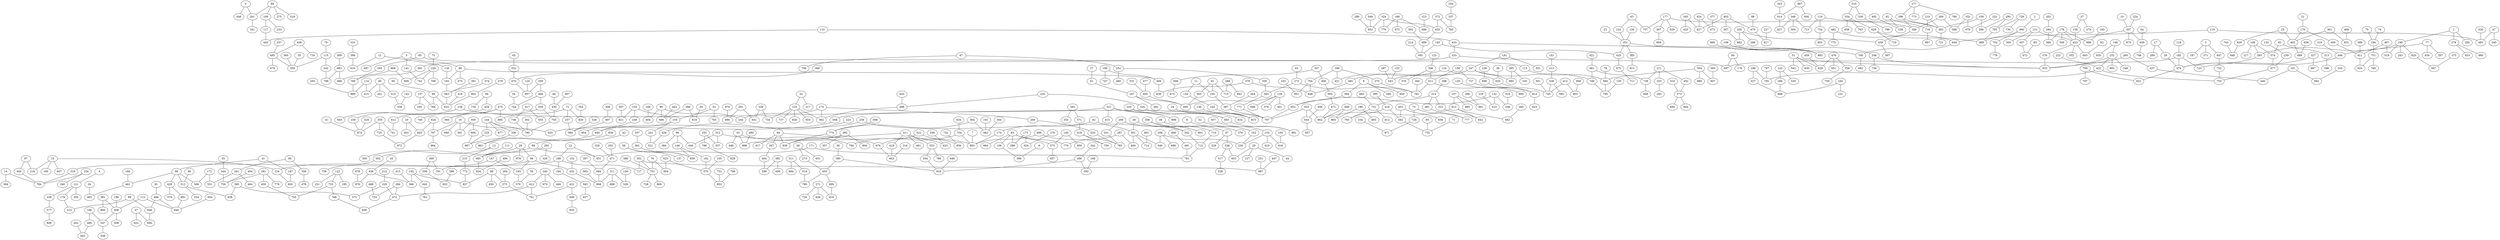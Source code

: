 graph g {0;1;2;3;4;5;6;7;8;9;10;11;12;13;14;15;16;17;18;19;20;21;22;23;24;25;26;27;28;29;30;31;32;33;34;35;36;37;38;39;40;41;42;43;44;45;46;47;48;49;50;51;52;53;54;55;56;57;58;59;60;61;62;63;64;65;66;67;68;69;70;71;72;73;74;75;76;77;78;79;80;81;82;83;84;85;86;87;88;89;90;91;92;93;94;95;96;97;98;99;100;101;102;103;104;105;106;107;108;109;110;111;112;113;114;115;116;117;118;119;120;121;122;123;124;125;126;127;128;129;130;131;132;133;134;135;136;137;138;139;140;141;142;143;144;145;146;147;148;149;150;151;152;153;154;155;156;157;158;159;160;161;162;163;164;165;166;167;168;169;170;171;172;173;174;175;176;177;178;179;180;181;182;183;184;185;186;187;188;189;190;191;192;193;194;195;196;197;198;199;200;201;202;203;204;205;206;207;208;209;210;211;212;213;214;215;216;217;218;219;220;221;222;223;224;225;226;227;228;229;230;231;232;233;234;235;236;237;238;239;240;241;242;243;244;245;246;247;248;249;250;251;252;253;254;255;256;257;258;259;260;261;262;263;264;265;266;267;268;269;270;271;272;273;274;275;276;277;278;279;280;281;282;283;284;285;286;287;288;289;290;291;292;293;294;295;296;297;298;299;300;301;302;303;304;305;306;307;308;309;310;311;312;313;314;315;316;317;318;319;320;321;322;323;324;325;326;327;328;329;330;331;332;333;334;335;336;337;338;339;340;341;342;343;344;345;346;347;348;349;350;351;352;353;354;355;356;357;358;359;360;361;362;363;364;365;366;367;368;369;370;371;372;373;374;375;376;377;378;379;380;381;382;383;384;385;386;387;388;389;390;391;392;393;394;395;396;397;398;399;400;401;402;403;404;405;406;407;408;409;410;411;412;413;414;415;416;417;418;419;420;421;422;423;424;425;426;427;428;429;430;431;432;433;434;435;436;437;438;439;440;441;442;443;444;445;446;447;448;449;450;451;452;453;454;455;456;457;458;459;460;461;462;463;464;465;466;467;468;469;470;471;472;473;474;475;476;477;478;479;480;481;482;483;484;485;486;487;488;489;490;491;492;493;494;495;496;497;498;499;500;501;502;503;504;505;506;507;508;509;510;511;512;513;514;515;516;517;518;519;520;521;522;523;524;525;526;527;528;529;530;531;532;533;534;535;536;537;538;539;540;541;542;543;544;545;546;547;548;549;550;551;552;553;554;555;556;557;558;559;560;561;562;563;564;565;566;567;568;569;570;571;572;573;574;575;576;577;578;579;580;581;582;583;584;585;586;587;588;589;590;591;592;593;594;595;596;597;598;599;600;601;602;603;604;605;606;607;608;609;610;611;612;613;614;615;616;617;618;619;620;621;622;623;624;625;626;627;628;629;630;631;632;633;634;635;636;637;638;639;640;641;642;643;644;645;646;647;648;649;650;651;652;653;654;655;656;657;658;659;660;661;662;663;664;665;666;667;668;669;670;671;672;673;674;675;676;677;678;679;680;681;682;683;684;685;686;687;688;689;690;691;692;693;694;695;696;697;698;699;700;701;702;703;704;705;706;707;708;709;710;711;712;713;714;715;716;717;718;719;720;721;722;723;724;725;726;727;728;729;730;731;732;733;734;735;736;737;738;739;740;741;742;743;744;745;746;747;748;749;750;751;752;753;754;755;756;757;758;759;760;761;762;763;764;765;766;767;768;769;770;771;772;773;774;775;776;777;778;779;780;781;782;783;784;785;786;787;788;789;790;791;792;793;794;795;796;797;798;799;800;801;802;803;804;805;806;807;808;809;810;811;812;813;814;815;816;817;818;819;820;821;822;823;824;825;826;827;828;829;830;831;832;833;834;835;836;837;838;839;840;841;842;843;844;845;846;847;848;849;850;851;852;853;854;855;856;857;858;859;860;861;862;863;864;865;866;867;868;869;870;871;872;873;874;875;876;877;878;879;880;881;882;883;884;885;886;887;888;889;890;891;892;893;894;895;896;897;898;899;0 -- 201;0 -- 448;1 -- 190;1 -- 278;1 -- 295;2 -- 360;3 -- 197;3 -- 371;3 -- 647;4 -- 121;5 -- 48;5 -- 141;5 -- 687;6 -- 398;7 -- 863;8 -- 102;9 -- 394;9 -- 590;9 -- 650;10 -- 307;11 -- 134;11 -- 250;12 -- 135;12 -- 610;13 -- 215;13 -- 305;14 -- 594;14 -- 784;15 -- 154;15 -- 185;15 -- 218;15 -- 607;16 -- 591;16 -- 625;16 -- 669;16 -- 767;17 -- 26;17 -- 269;18 -- 436;19 -- 303;19 -- 845;20 -- 819;21 -- 176;22 -- 188;22 -- 451;23 -- 351;24 -- 815;25 -- 402;25 -- 829;26 -- 474;27 -- 61;28 -- 66;28 -- 465;28 -- 878;29 -- 44;29 -- 127;29 -- 653;30 -- 380;31 -- 874;32 -- 216;33 -- 449;33 -- 863;33 -- 899;34 -- 463;35 -- 550;36 -- 635;37 -- 156;37 -- 274;38 -- 710;39 -- 87;39 -- 301;40 -- 441;40 -- 515;40 -- 615;41 -- 98;41 -- 187;42 -- 68;43 -- 124;43 -- 757;45 -- 532;46 -- 512;47 -- 483;47 -- 545;48 -- 193;48 -- 409;48 -- 475;49 -- 430;50 -- 579;51 -- 541;51 -- 629;51 -- 630;51 -- 633;52 -- 125;52 -- 317;53 -- 155;53 -- 703;54 -- 744;55 -- 344;56 -- 273;56 -- 631;57 -- 622;57 -- 690;58 -- 137;58 -- 659;59 -- 80;60 -- 261;60 -- 356;61 -- 167;62 -- 539;62 -- 718;63 -- 272;64 -- 639;65 -- 113;65 -- 165;66 -- 154;66 -- 163;66 -- 432;67 -- 252;67 -- 706;68 -- 451;68 -- 502;69 -- 429;69 -- 739;70 -- 184;71 -- 735;72 -- 257;72 -- 685;72 -- 820;73 -- 726;73 -- 777;74 -- 184;75 -- 226;76 -- 604;76 -- 701;77 -- 207;77 -- 434;77 -- 446;78 -- 584;79 -- 115;80 -- 766;80 -- 816;81 -- 486;82 -- 174;82 -- 301;83 -- 672;84 -- 170;84 -- 697;85 -- 735;86 -- 373;86 -- 827;86 -- 830;87 -- 329;87 -- 338;88 -- 479;89 -- 109;89 -- 201;89 -- 275;89 -- 518;90 -- 244;90 -- 494;90 -- 666;91 -- 250;91 -- 565;91 -- 713;92 -- 603;93 -- 136;93 -- 389;93 -- 575;93 -- 664;93 -- 770;94 -- 267;94 -- 617;94 -- 676;94 -- 839;95 -- 313;95 -- 574;96 -- 146;96 -- 384;96 -- 444;97 -- 218;97 -- 405;98 -- 428;98 -- 462;98 -- 512;98 -- 569;99 -- 513;99 -- 646;100 -- 616;101 -- 440;101 -- 692;102 -- 230;103 -- 851;104 -- 871;105 -- 570;106 -- 217;106 -- 265;106 -- 574;107 -- 613;107 -- 885;107 -- 891;108 -- 258;108 -- 883;109 -- 117;109 -- 233;110 -- 363;110 -- 715;110 -- 754;111 -- 465;112 -- 408;112 -- 846;113 -- 584;114 -- 615;114 -- 880;115 -- 242;115 -- 550;116 -- 421;116 -- 635;117 -- 445;118 -- 182;119 -- 483;119 -- 644;120 -- 857;121 -- 179;121 -- 205;121 -- 238;122 -- 195;122 -- 221;122 -- 733;123 -- 306;124 -- 351;125 -- 503;125 -- 562;125 -- 734;125 -- 737;125 -- 826;126 -- 351;128 -- 376;128 -- 401;128 -- 695;128 -- 698;129 -- 814;130 -- 793;131 -- 433;131 -- 445;132 -- 410;132 -- 546;132 -- 652;133 -- 259;134 -- 245;135 -- 193;136 -- 398;138 -- 159;138 -- 645;138 -- 787;139 -- 526;140 -- 575;140 -- 850;141 -- 742;142 -- 538;143 -- 266;143 -- 535;144 -- 225;144 -- 336;144 -- 790;144 -- 877;145 -- 425;145 -- 691;146 -- 162;146 -- 659;147 -- 163;147 -- 791;148 -- 232;148 -- 620;149 -- 815;150 -- 155;150 -- 249;150 -- 821;151 -- 300;151 -- 423;151 -- 457;152 -- 432;153 -- 543;154 -- 602;155 -- 241;155 -- 854;156 -- 423;157 -- 160;157 -- 766;158 -- 611;158 -- 727;159 -- 874;161 -- 213;162 -- 570;163 -- 579;164 -- 231;164 -- 888;165 -- 769;166 -- 494;167 -- 282;167 -- 695;168 -- 592;169 -- 686;169 -- 779;169 -- 875;171 -- 451;171 -- 781;172 -- 551;172 -- 569;173 -- 334;173 -- 389;174 -- 863;175 -- 209;175 -- 244;175 -- 562;176 -- 402;176 -- 456;177 -- 348;177 -- 367;177 -- 529;177 -- 757;178 -- 349;178 -- 366;178 -- 423;178 -- 898;179 -- 513;180 -- 462;181 -- 247;181 -- 501;182 -- 474;182 -- 697;182 -- 723;183 -- 898;184 -- 751;186 -- 493;186 -- 865;187 -- 602;188 -- 194;188 -- 318;188 -- 717;189 -- 270;189 -- 421;189 -- 764;190 -- 243;190 -- 265;190 -- 519;190 -- 825;191 -- 662;192 -- 566;192 -- 642;192 -- 827;193 -- 563;194 -- 583;196 -- 490;196 -- 547;198 -- 408;199 -- 409;199 -- 747;200 -- 268;200 -- 439;200 -- 882;201 -- 341;202 -- 294;203 -- 471;204 -- 373;206 -- 331;206 -- 801;208 -- 230;208 -- 540;208 -- 680;209 -- 520;210 -- 363;210 -- 718;211 -- 253;211 -- 452;211 -- 738;212 -- 229;213 -- 536;214 -- 691;215 -- 772;216 -- 230;216 -- 616;216 -- 619;219 -- 410;220 -- 693;222 -- 422;223 -- 426;224 -- 307;225 -- 667;226 -- 708;226 -- 742;226 -- 809;227 -- 817;228 -- 471;229 -- 472;229 -- 572;232 -- 248;232 -- 422;232 -- 633;232 -- 805;234 -- 340;234 -- 784;235 -- 320;235 -- 498;236 -- 696;237 -- 495;238 -- 577;239 -- 363;239 -- 396;240 -- 412;240 -- 484;240 -- 679;241 -- 521;242 -- 788;245 -- 815;246 -- 623;247 -- 485;247 -- 543;247 -- 749;247 -- 893;249 -- 640;250 -- 387;251 -- 887;252 -- 350;252 -- 460;253 -- 283;254 -- 537;255 -- 337;255 -- 798;256 -- 542;256 -- 640;257 -- 580;258 -- 633;258 -- 736;259 -- 677;260 -- 437;260 -- 633;261 -- 464;261 -- 551;262 -- 643;263 -- 353;263 -- 571;264 -- 387;265 -- 474;266 -- 888;267 -- 404;270 -- 792;271 -- 626;271 -- 720;271 -- 810;272 -- 393;272 -- 792;273 -- 455;276 -- 334;277 -- 296;277 -- 773;277 -- 780;278 -- 660;278 -- 833;279 -- 802;280 -- 682;281 -- 450;281 -- 756;281 -- 776;284 -- 472;284 -- 724;285 -- 335;285 -- 893;286 -- 832;287 -- 400;287 -- 770;288 -- 713;288 -- 842;289 -- 853;290 -- 396;290 -- 795;291 -- 641;291 -- 890;292 -- 328;292 -- 465;293 -- 880;294 -- 366;296 -- 348;296 -- 363;297 -- 543;298 -- 314;299 -- 527;299 -- 782;301 -- 400;301 -- 540;301 -- 714;302 -- 790;304 -- 792;306 -- 370;306 -- 611;307 -- 423;307 -- 639;307 -- 873;308 -- 497;309 -- 348;309 -- 588;310 -- 530;310 -- 534;311 -- 526;311 -- 889;311 -- 894;312 -- 337;312 -- 444;312 -- 794;313 -- 596;314 -- 323;314 -- 481;314 -- 731;315 -- 686;316 -- 843;318 -- 784;319 -- 446;320 -- 632;321 -- 415;321 -- 568;321 -- 693;321 -- 896;322 -- 879;323 -- 841;324 -- 655;324 -- 779;324 -- 853;325 -- 692;326 -- 580;327 -- 474;327 -- 867;330 -- 483;331 -- 783;332 -- 588;332 -- 879;333 -- 399;336 -- 861;338 -- 517;338 -- 653;339 -- 641;339 -- 734;342 -- 496;343 -- 614;344 -- 756;345 -- 420;345 -- 427;346 -- 500;346 -- 627;346 -- 715;347 -- 406;347 -- 609;348 -- 439;350 -- 393;351 -- 383;351 -- 425;351 -- 883;352 -- 701;352 -- 717;352 -- 887;354 -- 820;355 -- 725;355 -- 741;355 -- 874;356 -- 478;357 -- 362;358 -- 378;358 -- 542;359 -- 466;359 -- 857;360 -- 702;360 -- 869;361 -- 402;361 -- 831;362 -- 659;363 -- 721;364 -- 662;365 -- 550;367 -- 859;368 -- 670;369 -- 556;369 -- 791;372 -- 655;372 -- 765;373 -- 761;374 -- 563;375 -- 847;377 -- 473;379 -- 838;379 -- 848;380 -- 455;380 -- 818;381 -- 408;381 -- 860;382 -- 458;382 -- 599;383 -- 813;385 -- 557;385 -- 804;385 -- 839;386 -- 891;387 -- 787;388 -- 701;390 -- 572;390 -- 636;391 -- 563;392 -- 689;393 -- 771;394 -- 652;395 -- 418;397 -- 684;399 -- 610;402 -- 699;403 -- 427;403 -- 479;403 -- 567;404 -- 599;405 -- 784;406 -- 595;407 -- 430;408 -- 508;408 -- 547;409 -- 838;411 -- 419;411 -- 461;411 -- 553;411 -- 623;411 -- 899;412 -- 472;412 -- 761;413 -- 566;414 -- 745;414 -- 803;416 -- 816;417 -- 555;417 -- 746;418 -- 582;418 -- 785;419 -- 843;422 -- 753;422 -- 782;423 -- 552;423 -- 576;423 -- 603;424 -- 427;424 -- 473;425 -- 675;426 -- 521;428 -- 578;428 -- 681;429 -- 612;430 -- 705;431 -- 649;431 -- 761;432 -- 894;433 -- 533;433 -- 700;435 -- 544;435 -- 787;435 -- 862;436 -- 566;436 -- 876;437 -- 440;438 -- 495;438 -- 716;439 -- 597;442 -- 666;443 -- 498;446 -- 723;447 -- 887;450 -- 755;452 -- 573;453 -- 582;453 -- 656;454 -- 756;455 -- 789;455 -- 800;456 -- 811;457 -- 672;459 -- 629;462 -- 463;465 -- 834;466 -- 559;466 -- 744;467 -- 519;467 -- 811;468 -- 831;469 -- 491;470 -- 560;470 -- 685;470 -- 740;471 -- 684;472 -- 858;474 -- 822;476 -- 558;476 -- 629;476 -- 651;477 -- 605;479 -- 817;480 -- 899;481 -- 777;482 -- 644;482 -- 775;485 -- 848;486 -- 646;486 -- 846;487 -- 600;487 -- 614;488 -- 750;488 -- 863;489 -- 862;489 -- 865;490 -- 643;491 -- 781;492 -- 539;495 -- 550;495 -- 674;496 -- 592;496 -- 818;497 -- 580;498 -- 562;499 -- 834;502 -- 758;504 -- 584;504 -- 807;504 -- 886;505 -- 591;505 -- 606;506 -- 544;507 -- 881;509 -- 663;510 -- 573;511 -- 514;511 -- 884;512 -- 524;512 -- 636;514 -- 789;515 -- 538;516 -- 546;517 -- 528;520 -- 783;522 -- 676;522 -- 856;523 -- 570;523 -- 604;525 -- 874;527 -- 888;530 -- 796;531 -- 605;532 -- 670;533 -- 581;533 -- 697;534 -- 628;534 -- 658;534 -- 763;536 -- 585;536 -- 745;537 -- 765;542 -- 712;544 -- 657;547 -- 548;549 -- 853;553 -- 554;553 -- 786;554 -- 818;556 -- 832;558 -- 759;559 -- 560;559 -- 705;561 -- 745;563 -- 816;564 -- 662;564 -- 774;565 -- 695;567 -- 882;568 -- 625;570 -- 852;571 -- 618;573 -- 694;573 -- 844;574 -- 677;575 -- 837;576 -- 633;577 -- 808;581 -- 769;582 -- 735;583 -- 637;584 -- 793;586 -- 666;586 -- 819;587 -- 821;589 -- 811;593 -- 807;595 -- 671;598 -- 774;601 -- 714;605 -- 695;606 -- 667;608 -- 803;609 -- 673;611 -- 792;611 -- 895;612 -- 741;613 -- 682;613 -- 841;613 -- 862;614 -- 627;618 -- 750;618 -- 783;621 -- 661;624 -- 767;624 -- 845;628 -- 719;628 -- 869;634 -- 704;635 -- 745;638 -- 699;639 -- 748;640 -- 667;642 -- 762;644 -- 700;646 -- 690;647 -- 722;648 -- 818;649 -- 835;652 -- 787;654 -- 846;655 -- 689;661 -- 738;661 -- 749;663 -- 788;663 -- 866;665 -- 894;668 -- 809;668 -- 866;670 -- 857;671 -- 862;675 -- 711;676 -- 843;677 -- 753;678 -- 876;681 -- 846;683 -- 731;684 -- 894;688 -- 724;689 -- 691;693 -- 881;696 -- 814;700 -- 892;701 -- 728;701 -- 806;702 -- 778;704 -- 794;704 -- 863;705 -- 790;707 -- 782;709 -- 797;709 -- 822;710 -- 712;712 -- 781;718 -- 897;722 -- 753;725 -- 872;726 -- 871;727 -- 814;729 -- 730;729 -- 795;731 -- 785;731 -- 812;732 -- 856;733 -- 755;733 -- 768;738 -- 849;743 -- 840;746 -- 790;749 -- 793;751 -- 760;751 -- 824;752 -- 852;754 -- 855;764 -- 848;764 -- 851;767 -- 864;768 -- 858;769 -- 880;771 -- 787;772 -- 827;774 -- 839;795 -- 869;798 -- 828;799 -- 852;800 -- 810;802 -- 816;811 -- 824;814 -- 823;825 -- 847;829 -- 840;836 -- 861;845 -- 872;868 -- 883;870 -- 890;}